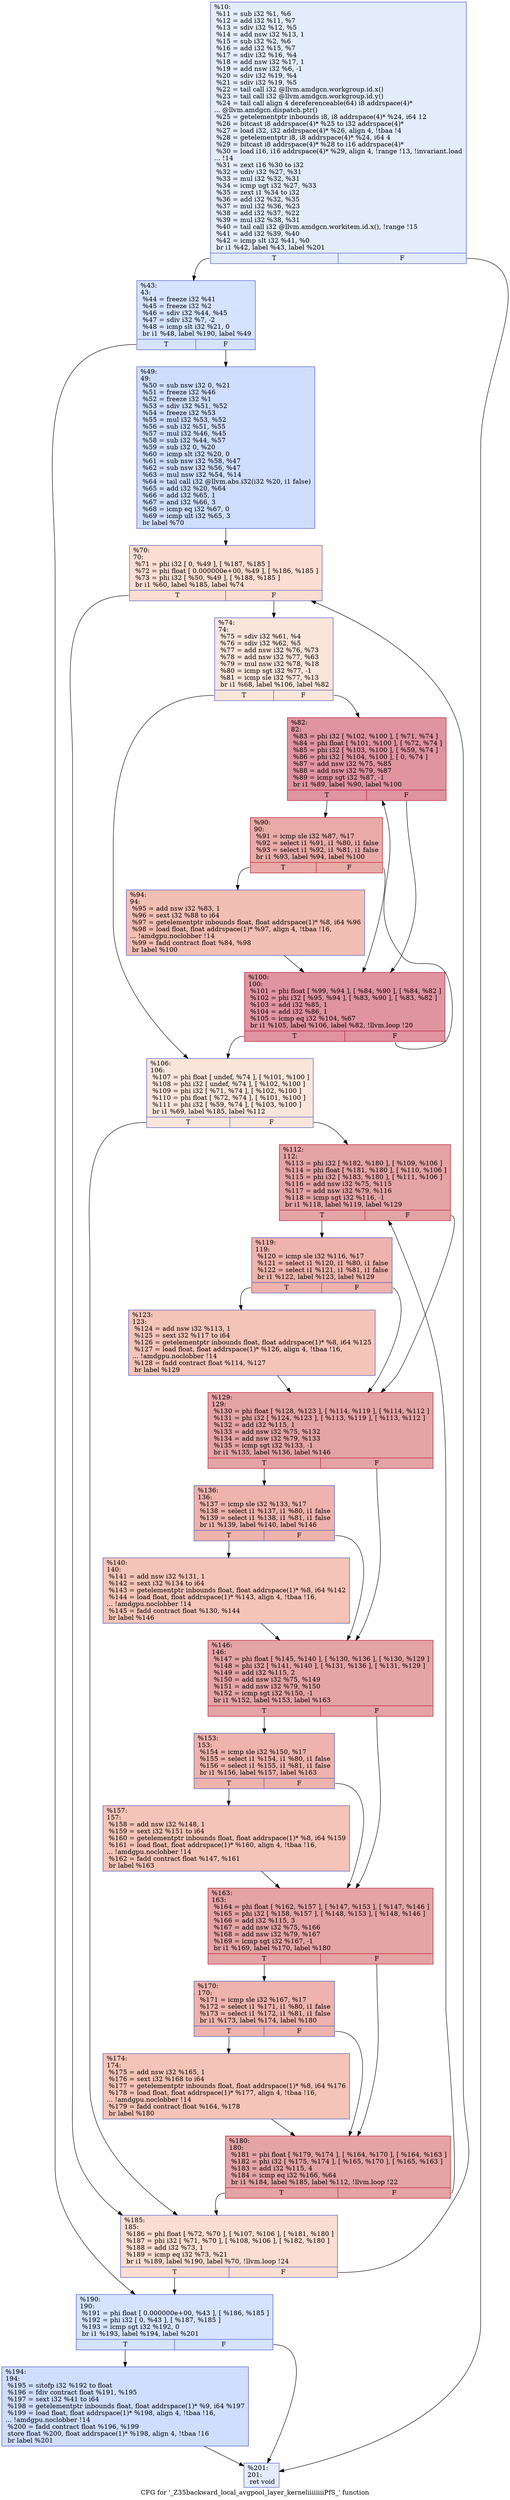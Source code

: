 digraph "CFG for '_Z35backward_local_avgpool_layer_kerneliiiiiiiiPfS_' function" {
	label="CFG for '_Z35backward_local_avgpool_layer_kerneliiiiiiiiPfS_' function";

	Node0x4e78810 [shape=record,color="#3d50c3ff", style=filled, fillcolor="#bfd3f670",label="{%10:\l  %11 = sub i32 %1, %6\l  %12 = add i32 %11, %7\l  %13 = sdiv i32 %12, %5\l  %14 = add nsw i32 %13, 1\l  %15 = sub i32 %2, %6\l  %16 = add i32 %15, %7\l  %17 = sdiv i32 %16, %4\l  %18 = add nsw i32 %17, 1\l  %19 = add nsw i32 %6, -1\l  %20 = sdiv i32 %19, %4\l  %21 = sdiv i32 %19, %5\l  %22 = tail call i32 @llvm.amdgcn.workgroup.id.x()\l  %23 = tail call i32 @llvm.amdgcn.workgroup.id.y()\l  %24 = tail call align 4 dereferenceable(64) i8 addrspace(4)*\l... @llvm.amdgcn.dispatch.ptr()\l  %25 = getelementptr inbounds i8, i8 addrspace(4)* %24, i64 12\l  %26 = bitcast i8 addrspace(4)* %25 to i32 addrspace(4)*\l  %27 = load i32, i32 addrspace(4)* %26, align 4, !tbaa !4\l  %28 = getelementptr i8, i8 addrspace(4)* %24, i64 4\l  %29 = bitcast i8 addrspace(4)* %28 to i16 addrspace(4)*\l  %30 = load i16, i16 addrspace(4)* %29, align 4, !range !13, !invariant.load\l... !14\l  %31 = zext i16 %30 to i32\l  %32 = udiv i32 %27, %31\l  %33 = mul i32 %32, %31\l  %34 = icmp ugt i32 %27, %33\l  %35 = zext i1 %34 to i32\l  %36 = add i32 %32, %35\l  %37 = mul i32 %36, %23\l  %38 = add i32 %37, %22\l  %39 = mul i32 %38, %31\l  %40 = tail call i32 @llvm.amdgcn.workitem.id.x(), !range !15\l  %41 = add i32 %39, %40\l  %42 = icmp slt i32 %41, %0\l  br i1 %42, label %43, label %201\l|{<s0>T|<s1>F}}"];
	Node0x4e78810:s0 -> Node0x4e7c5d0;
	Node0x4e78810:s1 -> Node0x4e7c660;
	Node0x4e7c5d0 [shape=record,color="#3d50c3ff", style=filled, fillcolor="#a1c0ff70",label="{%43:\l43:                                               \l  %44 = freeze i32 %41\l  %45 = freeze i32 %2\l  %46 = sdiv i32 %44, %45\l  %47 = sdiv i32 %7, -2\l  %48 = icmp slt i32 %21, 0\l  br i1 %48, label %190, label %49\l|{<s0>T|<s1>F}}"];
	Node0x4e7c5d0:s0 -> Node0x4e7ca60;
	Node0x4e7c5d0:s1 -> Node0x4e7cab0;
	Node0x4e7cab0 [shape=record,color="#3d50c3ff", style=filled, fillcolor="#93b5fe70",label="{%49:\l49:                                               \l  %50 = sub nsw i32 0, %21\l  %51 = freeze i32 %46\l  %52 = freeze i32 %1\l  %53 = sdiv i32 %51, %52\l  %54 = freeze i32 %53\l  %55 = mul i32 %53, %52\l  %56 = sub i32 %51, %55\l  %57 = mul i32 %46, %45\l  %58 = sub i32 %44, %57\l  %59 = sub i32 0, %20\l  %60 = icmp slt i32 %20, 0\l  %61 = sub nsw i32 %58, %47\l  %62 = sub nsw i32 %56, %47\l  %63 = mul nsw i32 %54, %14\l  %64 = tail call i32 @llvm.abs.i32(i32 %20, i1 false)\l  %65 = add i32 %20, %64\l  %66 = add i32 %65, 1\l  %67 = and i32 %66, 3\l  %68 = icmp eq i32 %67, 0\l  %69 = icmp ult i32 %65, 3\l  br label %70\l}"];
	Node0x4e7cab0 -> Node0x4e7daa0;
	Node0x4e7daa0 [shape=record,color="#3d50c3ff", style=filled, fillcolor="#f7b39670",label="{%70:\l70:                                               \l  %71 = phi i32 [ 0, %49 ], [ %187, %185 ]\l  %72 = phi float [ 0.000000e+00, %49 ], [ %186, %185 ]\l  %73 = phi i32 [ %50, %49 ], [ %188, %185 ]\l  br i1 %60, label %185, label %74\l|{<s0>T|<s1>F}}"];
	Node0x4e7daa0:s0 -> Node0x4e7dba0;
	Node0x4e7daa0:s1 -> Node0x4e7e970;
	Node0x4e7e970 [shape=record,color="#3d50c3ff", style=filled, fillcolor="#f4c5ad70",label="{%74:\l74:                                               \l  %75 = sdiv i32 %61, %4\l  %76 = sdiv i32 %62, %5\l  %77 = add nsw i32 %76, %73\l  %78 = add nsw i32 %77, %63\l  %79 = mul nsw i32 %78, %18\l  %80 = icmp sgt i32 %77, -1\l  %81 = icmp sle i32 %77, %13\l  br i1 %68, label %106, label %82\l|{<s0>T|<s1>F}}"];
	Node0x4e7e970:s0 -> Node0x4e7eea0;
	Node0x4e7e970:s1 -> Node0x4e7eef0;
	Node0x4e7eef0 [shape=record,color="#b70d28ff", style=filled, fillcolor="#b70d2870",label="{%82:\l82:                                               \l  %83 = phi i32 [ %102, %100 ], [ %71, %74 ]\l  %84 = phi float [ %101, %100 ], [ %72, %74 ]\l  %85 = phi i32 [ %103, %100 ], [ %59, %74 ]\l  %86 = phi i32 [ %104, %100 ], [ 0, %74 ]\l  %87 = add nsw i32 %75, %85\l  %88 = add nsw i32 %79, %87\l  %89 = icmp sgt i32 %87, -1\l  br i1 %89, label %90, label %100\l|{<s0>T|<s1>F}}"];
	Node0x4e7eef0:s0 -> Node0x4e7f6b0;
	Node0x4e7eef0:s1 -> Node0x4e7f060;
	Node0x4e7f6b0 [shape=record,color="#b70d28ff", style=filled, fillcolor="#cc403a70",label="{%90:\l90:                                               \l  %91 = icmp sle i32 %87, %17\l  %92 = select i1 %91, i1 %80, i1 false\l  %93 = select i1 %92, i1 %81, i1 false\l  br i1 %93, label %94, label %100\l|{<s0>T|<s1>F}}"];
	Node0x4e7f6b0:s0 -> Node0x4e7f9e0;
	Node0x4e7f6b0:s1 -> Node0x4e7f060;
	Node0x4e7f9e0 [shape=record,color="#3d50c3ff", style=filled, fillcolor="#e36c5570",label="{%94:\l94:                                               \l  %95 = add nsw i32 %83, 1\l  %96 = sext i32 %88 to i64\l  %97 = getelementptr inbounds float, float addrspace(1)* %8, i64 %96\l  %98 = load float, float addrspace(1)* %97, align 4, !tbaa !16,\l... !amdgpu.noclobber !14\l  %99 = fadd contract float %84, %98\l  br label %100\l}"];
	Node0x4e7f9e0 -> Node0x4e7f060;
	Node0x4e7f060 [shape=record,color="#b70d28ff", style=filled, fillcolor="#b70d2870",label="{%100:\l100:                                              \l  %101 = phi float [ %99, %94 ], [ %84, %90 ], [ %84, %82 ]\l  %102 = phi i32 [ %95, %94 ], [ %83, %90 ], [ %83, %82 ]\l  %103 = add i32 %85, 1\l  %104 = add i32 %86, 1\l  %105 = icmp eq i32 %104, %67\l  br i1 %105, label %106, label %82, !llvm.loop !20\l|{<s0>T|<s1>F}}"];
	Node0x4e7f060:s0 -> Node0x4e7eea0;
	Node0x4e7f060:s1 -> Node0x4e7eef0;
	Node0x4e7eea0 [shape=record,color="#3d50c3ff", style=filled, fillcolor="#f4c5ad70",label="{%106:\l106:                                              \l  %107 = phi float [ undef, %74 ], [ %101, %100 ]\l  %108 = phi i32 [ undef, %74 ], [ %102, %100 ]\l  %109 = phi i32 [ %71, %74 ], [ %102, %100 ]\l  %110 = phi float [ %72, %74 ], [ %101, %100 ]\l  %111 = phi i32 [ %59, %74 ], [ %103, %100 ]\l  br i1 %69, label %185, label %112\l|{<s0>T|<s1>F}}"];
	Node0x4e7eea0:s0 -> Node0x4e7dba0;
	Node0x4e7eea0:s1 -> Node0x4e81190;
	Node0x4e81190 [shape=record,color="#b70d28ff", style=filled, fillcolor="#c32e3170",label="{%112:\l112:                                              \l  %113 = phi i32 [ %182, %180 ], [ %109, %106 ]\l  %114 = phi float [ %181, %180 ], [ %110, %106 ]\l  %115 = phi i32 [ %183, %180 ], [ %111, %106 ]\l  %116 = add nsw i32 %75, %115\l  %117 = add nsw i32 %79, %116\l  %118 = icmp sgt i32 %116, -1\l  br i1 %118, label %119, label %129\l|{<s0>T|<s1>F}}"];
	Node0x4e81190:s0 -> Node0x4e81720;
	Node0x4e81190:s1 -> Node0x4e817b0;
	Node0x4e81720 [shape=record,color="#3d50c3ff", style=filled, fillcolor="#d6524470",label="{%119:\l119:                                              \l  %120 = icmp sle i32 %116, %17\l  %121 = select i1 %120, i1 %80, i1 false\l  %122 = select i1 %121, i1 %81, i1 false\l  br i1 %122, label %123, label %129\l|{<s0>T|<s1>F}}"];
	Node0x4e81720:s0 -> Node0x4e81ae0;
	Node0x4e81720:s1 -> Node0x4e817b0;
	Node0x4e81ae0 [shape=record,color="#3d50c3ff", style=filled, fillcolor="#e97a5f70",label="{%123:\l123:                                              \l  %124 = add nsw i32 %113, 1\l  %125 = sext i32 %117 to i64\l  %126 = getelementptr inbounds float, float addrspace(1)* %8, i64 %125\l  %127 = load float, float addrspace(1)* %126, align 4, !tbaa !16,\l... !amdgpu.noclobber !14\l  %128 = fadd contract float %114, %127\l  br label %129\l}"];
	Node0x4e81ae0 -> Node0x4e817b0;
	Node0x4e817b0 [shape=record,color="#b70d28ff", style=filled, fillcolor="#c32e3170",label="{%129:\l129:                                              \l  %130 = phi float [ %128, %123 ], [ %114, %119 ], [ %114, %112 ]\l  %131 = phi i32 [ %124, %123 ], [ %113, %119 ], [ %113, %112 ]\l  %132 = add i32 %115, 1\l  %133 = add nsw i32 %75, %132\l  %134 = add nsw i32 %79, %133\l  %135 = icmp sgt i32 %133, -1\l  br i1 %135, label %136, label %146\l|{<s0>T|<s1>F}}"];
	Node0x4e817b0:s0 -> Node0x4e7d930;
	Node0x4e817b0:s1 -> Node0x4e82d30;
	Node0x4e7d930 [shape=record,color="#3d50c3ff", style=filled, fillcolor="#d6524470",label="{%136:\l136:                                              \l  %137 = icmp sle i32 %133, %17\l  %138 = select i1 %137, i1 %80, i1 false\l  %139 = select i1 %138, i1 %81, i1 false\l  br i1 %139, label %140, label %146\l|{<s0>T|<s1>F}}"];
	Node0x4e7d930:s0 -> Node0x4e83060;
	Node0x4e7d930:s1 -> Node0x4e82d30;
	Node0x4e83060 [shape=record,color="#3d50c3ff", style=filled, fillcolor="#e97a5f70",label="{%140:\l140:                                              \l  %141 = add nsw i32 %131, 1\l  %142 = sext i32 %134 to i64\l  %143 = getelementptr inbounds float, float addrspace(1)* %8, i64 %142\l  %144 = load float, float addrspace(1)* %143, align 4, !tbaa !16,\l... !amdgpu.noclobber !14\l  %145 = fadd contract float %130, %144\l  br label %146\l}"];
	Node0x4e83060 -> Node0x4e82d30;
	Node0x4e82d30 [shape=record,color="#b70d28ff", style=filled, fillcolor="#c32e3170",label="{%146:\l146:                                              \l  %147 = phi float [ %145, %140 ], [ %130, %136 ], [ %130, %129 ]\l  %148 = phi i32 [ %141, %140 ], [ %131, %136 ], [ %131, %129 ]\l  %149 = add i32 %115, 2\l  %150 = add nsw i32 %75, %149\l  %151 = add nsw i32 %79, %150\l  %152 = icmp sgt i32 %150, -1\l  br i1 %152, label %153, label %163\l|{<s0>T|<s1>F}}"];
	Node0x4e82d30:s0 -> Node0x4e83850;
	Node0x4e82d30:s1 -> Node0x4e838a0;
	Node0x4e83850 [shape=record,color="#3d50c3ff", style=filled, fillcolor="#d6524470",label="{%153:\l153:                                              \l  %154 = icmp sle i32 %150, %17\l  %155 = select i1 %154, i1 %80, i1 false\l  %156 = select i1 %155, i1 %81, i1 false\l  br i1 %156, label %157, label %163\l|{<s0>T|<s1>F}}"];
	Node0x4e83850:s0 -> Node0x4e83bd0;
	Node0x4e83850:s1 -> Node0x4e838a0;
	Node0x4e83bd0 [shape=record,color="#3d50c3ff", style=filled, fillcolor="#e97a5f70",label="{%157:\l157:                                              \l  %158 = add nsw i32 %148, 1\l  %159 = sext i32 %151 to i64\l  %160 = getelementptr inbounds float, float addrspace(1)* %8, i64 %159\l  %161 = load float, float addrspace(1)* %160, align 4, !tbaa !16,\l... !amdgpu.noclobber !14\l  %162 = fadd contract float %147, %161\l  br label %163\l}"];
	Node0x4e83bd0 -> Node0x4e838a0;
	Node0x4e838a0 [shape=record,color="#b70d28ff", style=filled, fillcolor="#c32e3170",label="{%163:\l163:                                              \l  %164 = phi float [ %162, %157 ], [ %147, %153 ], [ %147, %146 ]\l  %165 = phi i32 [ %158, %157 ], [ %148, %153 ], [ %148, %146 ]\l  %166 = add i32 %115, 3\l  %167 = add nsw i32 %75, %166\l  %168 = add nsw i32 %79, %167\l  %169 = icmp sgt i32 %167, -1\l  br i1 %169, label %170, label %180\l|{<s0>T|<s1>F}}"];
	Node0x4e838a0:s0 -> Node0x4e843f0;
	Node0x4e838a0:s1 -> Node0x4e81290;
	Node0x4e843f0 [shape=record,color="#3d50c3ff", style=filled, fillcolor="#d6524470",label="{%170:\l170:                                              \l  %171 = icmp sle i32 %167, %17\l  %172 = select i1 %171, i1 %80, i1 false\l  %173 = select i1 %172, i1 %81, i1 false\l  br i1 %173, label %174, label %180\l|{<s0>T|<s1>F}}"];
	Node0x4e843f0:s0 -> Node0x4e846e0;
	Node0x4e843f0:s1 -> Node0x4e81290;
	Node0x4e846e0 [shape=record,color="#3d50c3ff", style=filled, fillcolor="#e97a5f70",label="{%174:\l174:                                              \l  %175 = add nsw i32 %165, 1\l  %176 = sext i32 %168 to i64\l  %177 = getelementptr inbounds float, float addrspace(1)* %8, i64 %176\l  %178 = load float, float addrspace(1)* %177, align 4, !tbaa !16,\l... !amdgpu.noclobber !14\l  %179 = fadd contract float %164, %178\l  br label %180\l}"];
	Node0x4e846e0 -> Node0x4e81290;
	Node0x4e81290 [shape=record,color="#b70d28ff", style=filled, fillcolor="#c32e3170",label="{%180:\l180:                                              \l  %181 = phi float [ %179, %174 ], [ %164, %170 ], [ %164, %163 ]\l  %182 = phi i32 [ %175, %174 ], [ %165, %170 ], [ %165, %163 ]\l  %183 = add i32 %115, 4\l  %184 = icmp eq i32 %166, %64\l  br i1 %184, label %185, label %112, !llvm.loop !22\l|{<s0>T|<s1>F}}"];
	Node0x4e81290:s0 -> Node0x4e7dba0;
	Node0x4e81290:s1 -> Node0x4e81190;
	Node0x4e7dba0 [shape=record,color="#3d50c3ff", style=filled, fillcolor="#f7b39670",label="{%185:\l185:                                              \l  %186 = phi float [ %72, %70 ], [ %107, %106 ], [ %181, %180 ]\l  %187 = phi i32 [ %71, %70 ], [ %108, %106 ], [ %182, %180 ]\l  %188 = add i32 %73, 1\l  %189 = icmp eq i32 %73, %21\l  br i1 %189, label %190, label %70, !llvm.loop !24\l|{<s0>T|<s1>F}}"];
	Node0x4e7dba0:s0 -> Node0x4e7ca60;
	Node0x4e7dba0:s1 -> Node0x4e7daa0;
	Node0x4e7ca60 [shape=record,color="#3d50c3ff", style=filled, fillcolor="#a1c0ff70",label="{%190:\l190:                                              \l  %191 = phi float [ 0.000000e+00, %43 ], [ %186, %185 ]\l  %192 = phi i32 [ 0, %43 ], [ %187, %185 ]\l  %193 = icmp sgt i32 %192, 0\l  br i1 %193, label %194, label %201\l|{<s0>T|<s1>F}}"];
	Node0x4e7ca60:s0 -> Node0x4e854c0;
	Node0x4e7ca60:s1 -> Node0x4e7c660;
	Node0x4e854c0 [shape=record,color="#3d50c3ff", style=filled, fillcolor="#93b5fe70",label="{%194:\l194:                                              \l  %195 = sitofp i32 %192 to float\l  %196 = fdiv contract float %191, %195\l  %197 = sext i32 %41 to i64\l  %198 = getelementptr inbounds float, float addrspace(1)* %9, i64 %197\l  %199 = load float, float addrspace(1)* %198, align 4, !tbaa !16,\l... !amdgpu.noclobber !14\l  %200 = fadd contract float %196, %199\l  store float %200, float addrspace(1)* %198, align 4, !tbaa !16\l  br label %201\l}"];
	Node0x4e854c0 -> Node0x4e7c660;
	Node0x4e7c660 [shape=record,color="#3d50c3ff", style=filled, fillcolor="#bfd3f670",label="{%201:\l201:                                              \l  ret void\l}"];
}
